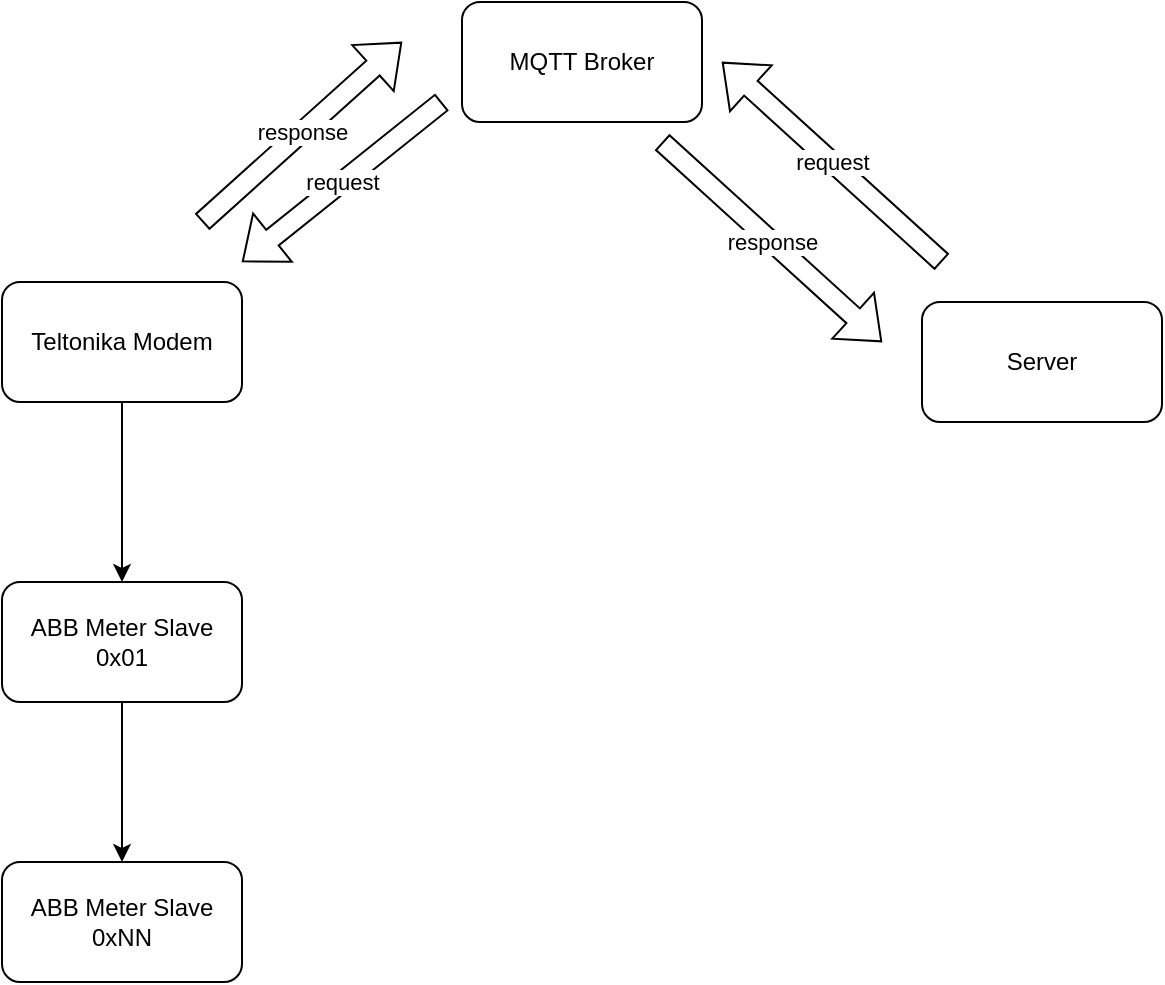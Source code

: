 <mxfile version="21.2.8" type="device">
  <diagram name="Page-1" id="sfjvb50Ahsi_XDQBg_Fw">
    <mxGraphModel dx="954" dy="621" grid="1" gridSize="10" guides="1" tooltips="1" connect="1" arrows="1" fold="1" page="1" pageScale="1" pageWidth="827" pageHeight="1169" math="0" shadow="0">
      <root>
        <mxCell id="0" />
        <mxCell id="1" parent="0" />
        <mxCell id="lySOYRNsz_lYBOXVZ8f3-3" style="edgeStyle=orthogonalEdgeStyle;rounded=0;orthogonalLoop=1;jettySize=auto;html=1;entryX=0.5;entryY=0;entryDx=0;entryDy=0;" edge="1" parent="1" source="lySOYRNsz_lYBOXVZ8f3-1" target="lySOYRNsz_lYBOXVZ8f3-2">
          <mxGeometry relative="1" as="geometry" />
        </mxCell>
        <mxCell id="lySOYRNsz_lYBOXVZ8f3-1" value="Teltonika Modem" style="rounded=1;whiteSpace=wrap;html=1;" vertex="1" parent="1">
          <mxGeometry x="150" y="220" width="120" height="60" as="geometry" />
        </mxCell>
        <mxCell id="lySOYRNsz_lYBOXVZ8f3-5" style="edgeStyle=orthogonalEdgeStyle;rounded=0;orthogonalLoop=1;jettySize=auto;html=1;entryX=0.5;entryY=0;entryDx=0;entryDy=0;" edge="1" parent="1" source="lySOYRNsz_lYBOXVZ8f3-2" target="lySOYRNsz_lYBOXVZ8f3-4">
          <mxGeometry relative="1" as="geometry" />
        </mxCell>
        <mxCell id="lySOYRNsz_lYBOXVZ8f3-2" value="ABB Meter Slave 0x01" style="rounded=1;whiteSpace=wrap;html=1;" vertex="1" parent="1">
          <mxGeometry x="150" y="370" width="120" height="60" as="geometry" />
        </mxCell>
        <mxCell id="lySOYRNsz_lYBOXVZ8f3-4" value="ABB Meter Slave&lt;br&gt;0xNN" style="rounded=1;whiteSpace=wrap;html=1;" vertex="1" parent="1">
          <mxGeometry x="150" y="510" width="120" height="60" as="geometry" />
        </mxCell>
        <mxCell id="lySOYRNsz_lYBOXVZ8f3-6" value="MQTT Broker" style="rounded=1;whiteSpace=wrap;html=1;" vertex="1" parent="1">
          <mxGeometry x="380" y="80" width="120" height="60" as="geometry" />
        </mxCell>
        <mxCell id="lySOYRNsz_lYBOXVZ8f3-7" value="Server" style="rounded=1;whiteSpace=wrap;html=1;" vertex="1" parent="1">
          <mxGeometry x="610" y="230" width="120" height="60" as="geometry" />
        </mxCell>
        <mxCell id="lySOYRNsz_lYBOXVZ8f3-8" value="request" style="shape=flexArrow;endArrow=classic;html=1;rounded=0;" edge="1" parent="1">
          <mxGeometry width="50" height="50" relative="1" as="geometry">
            <mxPoint x="620" y="210" as="sourcePoint" />
            <mxPoint x="510" y="110" as="targetPoint" />
          </mxGeometry>
        </mxCell>
        <mxCell id="lySOYRNsz_lYBOXVZ8f3-9" value="response" style="shape=flexArrow;endArrow=classic;html=1;rounded=0;" edge="1" parent="1">
          <mxGeometry width="50" height="50" relative="1" as="geometry">
            <mxPoint x="480" y="150" as="sourcePoint" />
            <mxPoint x="590" y="250" as="targetPoint" />
          </mxGeometry>
        </mxCell>
        <mxCell id="lySOYRNsz_lYBOXVZ8f3-10" value="request" style="shape=flexArrow;endArrow=classic;html=1;rounded=0;" edge="1" parent="1">
          <mxGeometry width="50" height="50" relative="1" as="geometry">
            <mxPoint x="370" y="130" as="sourcePoint" />
            <mxPoint x="270" y="210" as="targetPoint" />
          </mxGeometry>
        </mxCell>
        <mxCell id="lySOYRNsz_lYBOXVZ8f3-11" value="response" style="shape=flexArrow;endArrow=classic;html=1;rounded=0;" edge="1" parent="1">
          <mxGeometry width="50" height="50" relative="1" as="geometry">
            <mxPoint x="250" y="190" as="sourcePoint" />
            <mxPoint x="350" y="100" as="targetPoint" />
          </mxGeometry>
        </mxCell>
      </root>
    </mxGraphModel>
  </diagram>
</mxfile>
